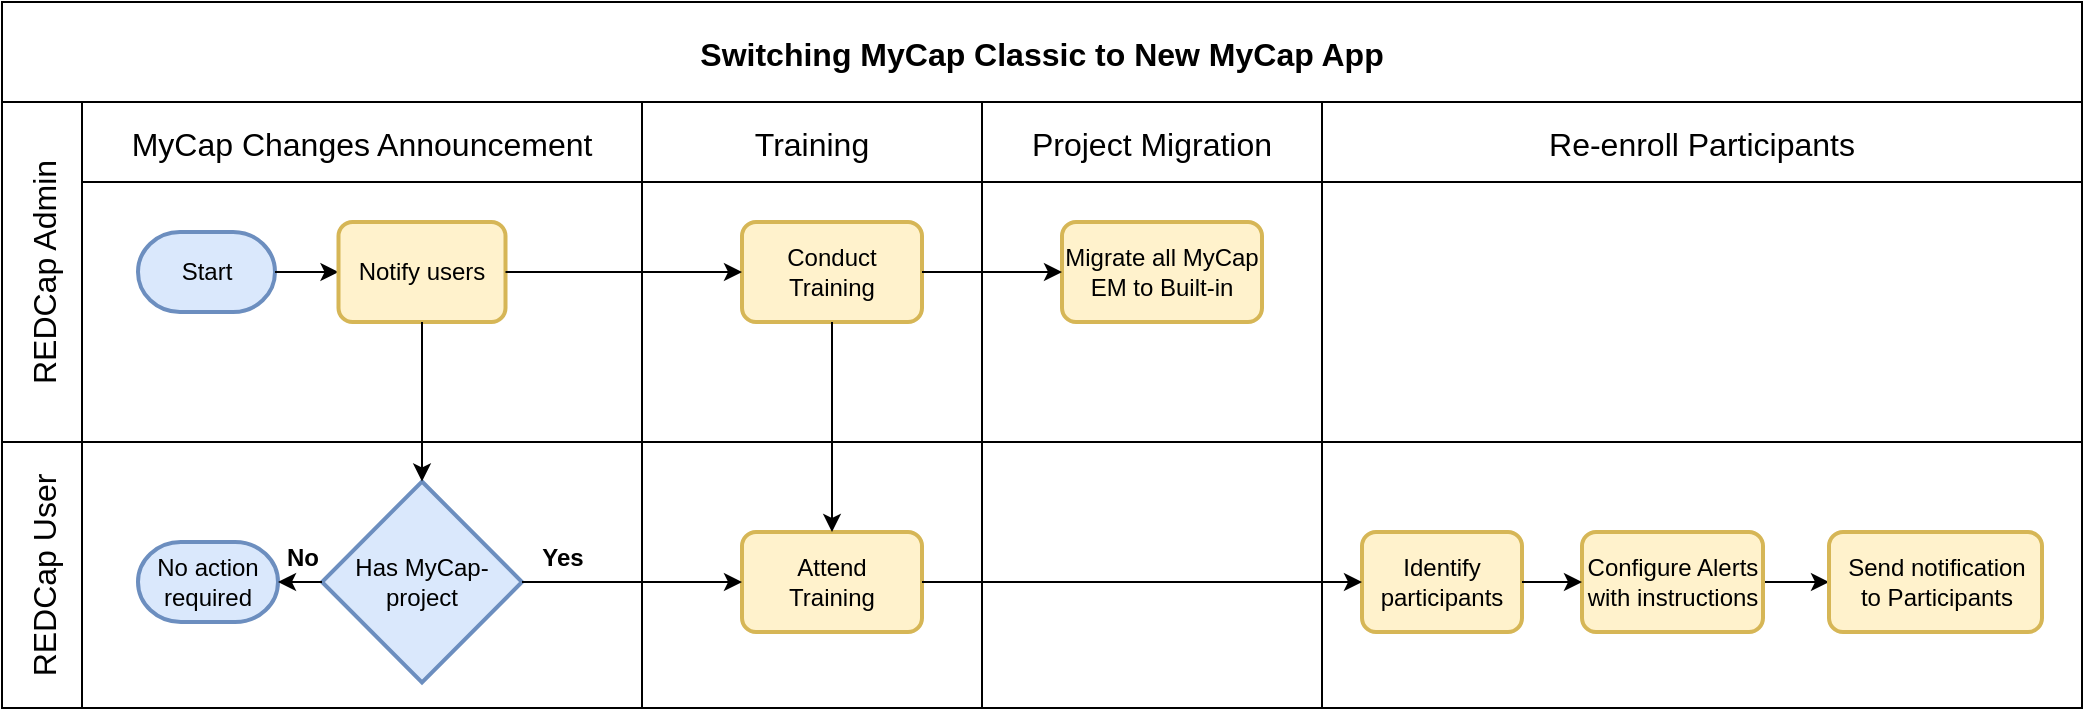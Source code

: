 <mxfile version="24.5.4" type="github">
  <diagram name="Page-1" id="wkQGDYJjsccqzzj5Fohd">
    <mxGraphModel dx="1337" dy="663" grid="1" gridSize="10" guides="1" tooltips="1" connect="1" arrows="1" fold="1" page="1" pageScale="1" pageWidth="1100" pageHeight="850" math="0" shadow="0">
      <root>
        <mxCell id="0" />
        <mxCell id="1" parent="0" />
        <mxCell id="8OKDDaI05LE1G_95-_yh-1" value="Switching MyCap Classic to New MyCap App" style="shape=table;childLayout=tableLayout;startSize=50;collapsible=0;recursiveResize=0;expand=0;fontSize=16;fontStyle=1" parent="1" vertex="1">
          <mxGeometry x="40" y="80" width="1040" height="353" as="geometry" />
        </mxCell>
        <mxCell id="8OKDDaI05LE1G_95-_yh-2" value="REDCap Admin" style="shape=tableRow;horizontal=0;swimlaneHead=0;swimlaneBody=0;top=0;left=0;strokeColor=inherit;bottom=0;right=0;dropTarget=0;fontStyle=0;fillColor=none;points=[[0,0.5],[1,0.5]];portConstraint=eastwest;startSize=40;collapsible=0;recursiveResize=0;expand=0;fontSize=16;" parent="8OKDDaI05LE1G_95-_yh-1" vertex="1">
          <mxGeometry y="50" width="1040" height="170" as="geometry" />
        </mxCell>
        <mxCell id="8OKDDaI05LE1G_95-_yh-43" value="MyCap Changes Announcement" style="swimlane;swimlaneHead=0;swimlaneBody=0;fontStyle=0;strokeColor=inherit;connectable=0;fillColor=none;startSize=40;collapsible=0;recursiveResize=0;expand=0;fontSize=16;" parent="8OKDDaI05LE1G_95-_yh-2" vertex="1">
          <mxGeometry x="40" width="280" height="170" as="geometry">
            <mxRectangle width="280" height="170" as="alternateBounds" />
          </mxGeometry>
        </mxCell>
        <mxCell id="8OKDDaI05LE1G_95-_yh-14" value="Start" style="strokeWidth=2;html=1;shape=mxgraph.flowchart.terminator;whiteSpace=wrap;fillColor=#dae8fc;strokeColor=#6c8ebf;" parent="8OKDDaI05LE1G_95-_yh-43" vertex="1">
          <mxGeometry x="28" y="65" width="68.5" height="40" as="geometry" />
        </mxCell>
        <mxCell id="8OKDDaI05LE1G_95-_yh-37" value="" style="endArrow=classic;html=1;rounded=0;entryX=0;entryY=0.5;entryDx=0;entryDy=0;" parent="8OKDDaI05LE1G_95-_yh-43" source="8OKDDaI05LE1G_95-_yh-14" target="8OKDDaI05LE1G_95-_yh-19" edge="1">
          <mxGeometry width="50" height="50" relative="1" as="geometry">
            <mxPoint x="246.5" y="180" as="sourcePoint" />
            <mxPoint x="296.5" y="130" as="targetPoint" />
          </mxGeometry>
        </mxCell>
        <mxCell id="8OKDDaI05LE1G_95-_yh-19" value="Notify users " style="rounded=1;whiteSpace=wrap;html=1;absoluteArcSize=1;arcSize=14;strokeWidth=2;fillColor=#fff2cc;strokeColor=#d6b656;" parent="8OKDDaI05LE1G_95-_yh-43" vertex="1">
          <mxGeometry x="128.25" y="60" width="83.5" height="50" as="geometry" />
        </mxCell>
        <mxCell id="8OKDDaI05LE1G_95-_yh-3" value="Training" style="swimlane;swimlaneHead=0;swimlaneBody=0;fontStyle=0;strokeColor=inherit;connectable=0;fillColor=none;startSize=40;collapsible=0;recursiveResize=0;expand=0;fontSize=16;" parent="8OKDDaI05LE1G_95-_yh-2" vertex="1">
          <mxGeometry x="320" width="170" height="170" as="geometry">
            <mxRectangle width="170" height="170" as="alternateBounds" />
          </mxGeometry>
        </mxCell>
        <mxCell id="8OKDDaI05LE1G_95-_yh-49" value="Conduct Training" style="rounded=1;whiteSpace=wrap;html=1;absoluteArcSize=1;arcSize=14;strokeWidth=2;fillColor=#fff2cc;strokeColor=#d6b656;" parent="8OKDDaI05LE1G_95-_yh-3" vertex="1">
          <mxGeometry x="50" y="60" width="90" height="50" as="geometry" />
        </mxCell>
        <mxCell id="8OKDDaI05LE1G_95-_yh-4" value="Project Migration" style="swimlane;swimlaneHead=0;swimlaneBody=0;fontStyle=0;strokeColor=inherit;connectable=0;fillColor=none;startSize=40;collapsible=0;recursiveResize=0;expand=0;fontSize=16;" parent="8OKDDaI05LE1G_95-_yh-2" vertex="1">
          <mxGeometry x="490" width="170" height="170" as="geometry">
            <mxRectangle width="170" height="170" as="alternateBounds" />
          </mxGeometry>
        </mxCell>
        <mxCell id="8OKDDaI05LE1G_95-_yh-29" value="Migrate all MyCap EM to Built-in" style="rounded=1;whiteSpace=wrap;html=1;absoluteArcSize=1;arcSize=14;strokeWidth=2;fillColor=#fff2cc;strokeColor=#d6b656;" parent="8OKDDaI05LE1G_95-_yh-4" vertex="1">
          <mxGeometry x="40" y="60" width="100" height="50" as="geometry" />
        </mxCell>
        <mxCell id="8OKDDaI05LE1G_95-_yh-5" value="Re-enroll Participants" style="swimlane;swimlaneHead=0;swimlaneBody=0;fontStyle=0;strokeColor=inherit;connectable=0;fillColor=none;startSize=40;collapsible=0;recursiveResize=0;expand=0;fontSize=16;" parent="8OKDDaI05LE1G_95-_yh-2" vertex="1">
          <mxGeometry x="660" width="380" height="170" as="geometry">
            <mxRectangle width="380" height="170" as="alternateBounds" />
          </mxGeometry>
        </mxCell>
        <mxCell id="8OKDDaI05LE1G_95-_yh-32" value="" style="endArrow=classic;html=1;rounded=0;exitX=1;exitY=0.5;exitDx=0;exitDy=0;entryX=0;entryY=0.5;entryDx=0;entryDy=0;" parent="8OKDDaI05LE1G_95-_yh-2" source="8OKDDaI05LE1G_95-_yh-19" target="8OKDDaI05LE1G_95-_yh-49" edge="1">
          <mxGeometry width="50" height="50" relative="1" as="geometry">
            <mxPoint x="258" y="180" as="sourcePoint" />
            <mxPoint x="358" y="85" as="targetPoint" />
          </mxGeometry>
        </mxCell>
        <mxCell id="8OKDDaI05LE1G_95-_yh-51" value="" style="endArrow=classic;html=1;rounded=0;exitX=1;exitY=0.5;exitDx=0;exitDy=0;entryX=0;entryY=0.5;entryDx=0;entryDy=0;" parent="8OKDDaI05LE1G_95-_yh-2" source="8OKDDaI05LE1G_95-_yh-49" target="8OKDDaI05LE1G_95-_yh-29" edge="1">
          <mxGeometry width="50" height="50" relative="1" as="geometry">
            <mxPoint x="500" y="160" as="sourcePoint" />
            <mxPoint x="550" y="110" as="targetPoint" />
          </mxGeometry>
        </mxCell>
        <mxCell id="8OKDDaI05LE1G_95-_yh-6" value="REDCap User" style="shape=tableRow;horizontal=0;swimlaneHead=0;swimlaneBody=0;top=0;left=0;strokeColor=inherit;bottom=0;right=0;dropTarget=0;fontStyle=0;fillColor=none;points=[[0,0.5],[1,0.5]];portConstraint=eastwest;startSize=40;collapsible=0;recursiveResize=0;expand=0;fontSize=16;" parent="8OKDDaI05LE1G_95-_yh-1" vertex="1">
          <mxGeometry y="220" width="1040" height="133" as="geometry" />
        </mxCell>
        <mxCell id="8OKDDaI05LE1G_95-_yh-44" style="swimlane;swimlaneHead=0;swimlaneBody=0;fontStyle=0;connectable=0;strokeColor=inherit;fillColor=none;startSize=0;collapsible=0;recursiveResize=0;expand=0;fontSize=16;" parent="8OKDDaI05LE1G_95-_yh-6" vertex="1">
          <mxGeometry x="40" width="280" height="133" as="geometry">
            <mxRectangle width="280" height="133" as="alternateBounds" />
          </mxGeometry>
        </mxCell>
        <mxCell id="8OKDDaI05LE1G_95-_yh-15" value="Has MyCap-project" style="strokeWidth=2;html=1;shape=mxgraph.flowchart.decision;whiteSpace=wrap;fillColor=#dae8fc;strokeColor=#6c8ebf;" parent="8OKDDaI05LE1G_95-_yh-44" vertex="1">
          <mxGeometry x="120" y="19.75" width="100" height="100.5" as="geometry" />
        </mxCell>
        <mxCell id="8OKDDaI05LE1G_95-_yh-23" value="No action required" style="strokeWidth=2;html=1;shape=mxgraph.flowchart.terminator;whiteSpace=wrap;fillColor=#dae8fc;strokeColor=#6c8ebf;" parent="8OKDDaI05LE1G_95-_yh-44" vertex="1">
          <mxGeometry x="28" y="50" width="70" height="40" as="geometry" />
        </mxCell>
        <mxCell id="8OKDDaI05LE1G_95-_yh-25" value="" style="endArrow=classic;html=1;rounded=0;exitX=0;exitY=0.5;exitDx=0;exitDy=0;exitPerimeter=0;" parent="8OKDDaI05LE1G_95-_yh-44" source="8OKDDaI05LE1G_95-_yh-15" edge="1">
          <mxGeometry width="50" height="50" relative="1" as="geometry">
            <mxPoint x="518" y="60" as="sourcePoint" />
            <mxPoint x="98" y="70" as="targetPoint" />
          </mxGeometry>
        </mxCell>
        <mxCell id="8OKDDaI05LE1G_95-_yh-31" value="No" style="text;html=1;align=center;verticalAlign=middle;resizable=0;points=[];autosize=1;strokeColor=none;fillColor=none;fontStyle=1" parent="8OKDDaI05LE1G_95-_yh-44" vertex="1">
          <mxGeometry x="90" y="43" width="40" height="30" as="geometry" />
        </mxCell>
        <mxCell id="8OKDDaI05LE1G_95-_yh-30" value="Yes" style="text;html=1;align=center;verticalAlign=middle;resizable=0;points=[];autosize=1;strokeColor=none;fillColor=none;fontStyle=1" parent="8OKDDaI05LE1G_95-_yh-44" vertex="1">
          <mxGeometry x="220" y="43" width="40" height="30" as="geometry" />
        </mxCell>
        <mxCell id="8OKDDaI05LE1G_95-_yh-7" value="" style="swimlane;swimlaneHead=0;swimlaneBody=0;fontStyle=0;connectable=0;strokeColor=inherit;fillColor=none;startSize=0;collapsible=0;recursiveResize=0;expand=0;fontSize=16;" parent="8OKDDaI05LE1G_95-_yh-6" vertex="1">
          <mxGeometry x="320" width="170" height="133" as="geometry">
            <mxRectangle width="170" height="133" as="alternateBounds" />
          </mxGeometry>
        </mxCell>
        <mxCell id="8OKDDaI05LE1G_95-_yh-24" value="Attend&lt;br&gt;Training" style="rounded=1;whiteSpace=wrap;html=1;absoluteArcSize=1;arcSize=14;strokeWidth=2;fillColor=#fff2cc;strokeColor=#d6b656;" parent="8OKDDaI05LE1G_95-_yh-7" vertex="1">
          <mxGeometry x="50" y="45" width="90" height="50" as="geometry" />
        </mxCell>
        <mxCell id="8OKDDaI05LE1G_95-_yh-8" value="" style="swimlane;swimlaneHead=0;swimlaneBody=0;fontStyle=0;connectable=0;strokeColor=inherit;fillColor=none;startSize=0;collapsible=0;recursiveResize=0;expand=0;fontSize=16;" parent="8OKDDaI05LE1G_95-_yh-6" vertex="1">
          <mxGeometry x="490" width="170" height="133" as="geometry">
            <mxRectangle width="170" height="133" as="alternateBounds" />
          </mxGeometry>
        </mxCell>
        <mxCell id="8OKDDaI05LE1G_95-_yh-9" value="" style="swimlane;swimlaneHead=0;swimlaneBody=0;fontStyle=0;connectable=0;strokeColor=#d6b656;fillColor=#fff2cc;startSize=0;collapsible=0;recursiveResize=0;expand=0;fontSize=16;" parent="8OKDDaI05LE1G_95-_yh-6" vertex="1">
          <mxGeometry x="660" width="380" height="133" as="geometry">
            <mxRectangle width="380" height="133" as="alternateBounds" />
          </mxGeometry>
        </mxCell>
        <mxCell id="8OKDDaI05LE1G_95-_yh-33" value="Identify participants" style="rounded=1;whiteSpace=wrap;html=1;absoluteArcSize=1;arcSize=14;strokeWidth=2;fillColor=#fff2cc;strokeColor=#d6b656;" parent="8OKDDaI05LE1G_95-_yh-9" vertex="1">
          <mxGeometry x="20" y="45" width="80" height="50" as="geometry" />
        </mxCell>
        <mxCell id="8OKDDaI05LE1G_95-_yh-41" style="edgeStyle=orthogonalEdgeStyle;rounded=0;orthogonalLoop=1;jettySize=auto;html=1;exitX=1;exitY=0.5;exitDx=0;exitDy=0;entryX=0;entryY=0.5;entryDx=0;entryDy=0;" parent="8OKDDaI05LE1G_95-_yh-9" source="8OKDDaI05LE1G_95-_yh-35" target="8OKDDaI05LE1G_95-_yh-39" edge="1">
          <mxGeometry relative="1" as="geometry" />
        </mxCell>
        <mxCell id="8OKDDaI05LE1G_95-_yh-35" value="Configure Alerts with instructions" style="rounded=1;whiteSpace=wrap;html=1;absoluteArcSize=1;arcSize=14;strokeWidth=2;fillColor=#fff2cc;strokeColor=#d6b656;" parent="8OKDDaI05LE1G_95-_yh-9" vertex="1">
          <mxGeometry x="130" y="45" width="90.5" height="50" as="geometry" />
        </mxCell>
        <mxCell id="8OKDDaI05LE1G_95-_yh-39" value="Send notification&lt;br&gt; to Participants" style="rounded=1;whiteSpace=wrap;html=1;absoluteArcSize=1;arcSize=14;strokeWidth=2;fillColor=#fff2cc;strokeColor=#d6b656;" parent="8OKDDaI05LE1G_95-_yh-9" vertex="1">
          <mxGeometry x="253.5" y="45" width="106.5" height="50" as="geometry" />
        </mxCell>
        <mxCell id="8OKDDaI05LE1G_95-_yh-40" value="" style="endArrow=classic;html=1;rounded=0;exitX=1;exitY=0.5;exitDx=0;exitDy=0;entryX=0;entryY=0.5;entryDx=0;entryDy=0;" parent="8OKDDaI05LE1G_95-_yh-9" source="8OKDDaI05LE1G_95-_yh-33" target="8OKDDaI05LE1G_95-_yh-35" edge="1">
          <mxGeometry width="50" height="50" relative="1" as="geometry">
            <mxPoint x="-300" y="50" as="sourcePoint" />
            <mxPoint x="-250" as="targetPoint" />
          </mxGeometry>
        </mxCell>
        <mxCell id="8OKDDaI05LE1G_95-_yh-34" value="" style="endArrow=classic;html=1;rounded=0;exitX=1;exitY=0.5;exitDx=0;exitDy=0;entryX=0;entryY=0.5;entryDx=0;entryDy=0;" parent="8OKDDaI05LE1G_95-_yh-6" source="8OKDDaI05LE1G_95-_yh-24" target="8OKDDaI05LE1G_95-_yh-33" edge="1">
          <mxGeometry width="50" height="50" relative="1" as="geometry">
            <mxPoint x="280" y="50" as="sourcePoint" />
            <mxPoint x="330" as="targetPoint" />
          </mxGeometry>
        </mxCell>
        <mxCell id="8OKDDaI05LE1G_95-_yh-26" value="" style="endArrow=classic;html=1;rounded=0;exitX=1;exitY=0.5;exitDx=0;exitDy=0;exitPerimeter=0;entryX=0;entryY=0.5;entryDx=0;entryDy=0;" parent="8OKDDaI05LE1G_95-_yh-6" source="8OKDDaI05LE1G_95-_yh-15" target="8OKDDaI05LE1G_95-_yh-24" edge="1">
          <mxGeometry width="50" height="50" relative="1" as="geometry">
            <mxPoint x="550" y="120" as="sourcePoint" />
            <mxPoint x="590" y="70" as="targetPoint" />
          </mxGeometry>
        </mxCell>
        <mxCell id="8OKDDaI05LE1G_95-_yh-21" value="" style="endArrow=classic;html=1;rounded=0;exitX=0.5;exitY=1;exitDx=0;exitDy=0;entryX=0.5;entryY=0;entryDx=0;entryDy=0;entryPerimeter=0;" parent="8OKDDaI05LE1G_95-_yh-1" source="8OKDDaI05LE1G_95-_yh-19" target="8OKDDaI05LE1G_95-_yh-15" edge="1">
          <mxGeometry width="50" height="50" relative="1" as="geometry">
            <mxPoint x="170" y="260" as="sourcePoint" />
            <mxPoint x="240" y="190" as="targetPoint" />
          </mxGeometry>
        </mxCell>
        <mxCell id="8OKDDaI05LE1G_95-_yh-50" value="" style="endArrow=classic;html=1;rounded=0;exitX=0.5;exitY=1;exitDx=0;exitDy=0;" parent="8OKDDaI05LE1G_95-_yh-1" source="8OKDDaI05LE1G_95-_yh-49" target="8OKDDaI05LE1G_95-_yh-24" edge="1">
          <mxGeometry width="50" height="50" relative="1" as="geometry">
            <mxPoint x="600" y="320" as="sourcePoint" />
            <mxPoint x="650" y="270" as="targetPoint" />
          </mxGeometry>
        </mxCell>
      </root>
    </mxGraphModel>
  </diagram>
</mxfile>
